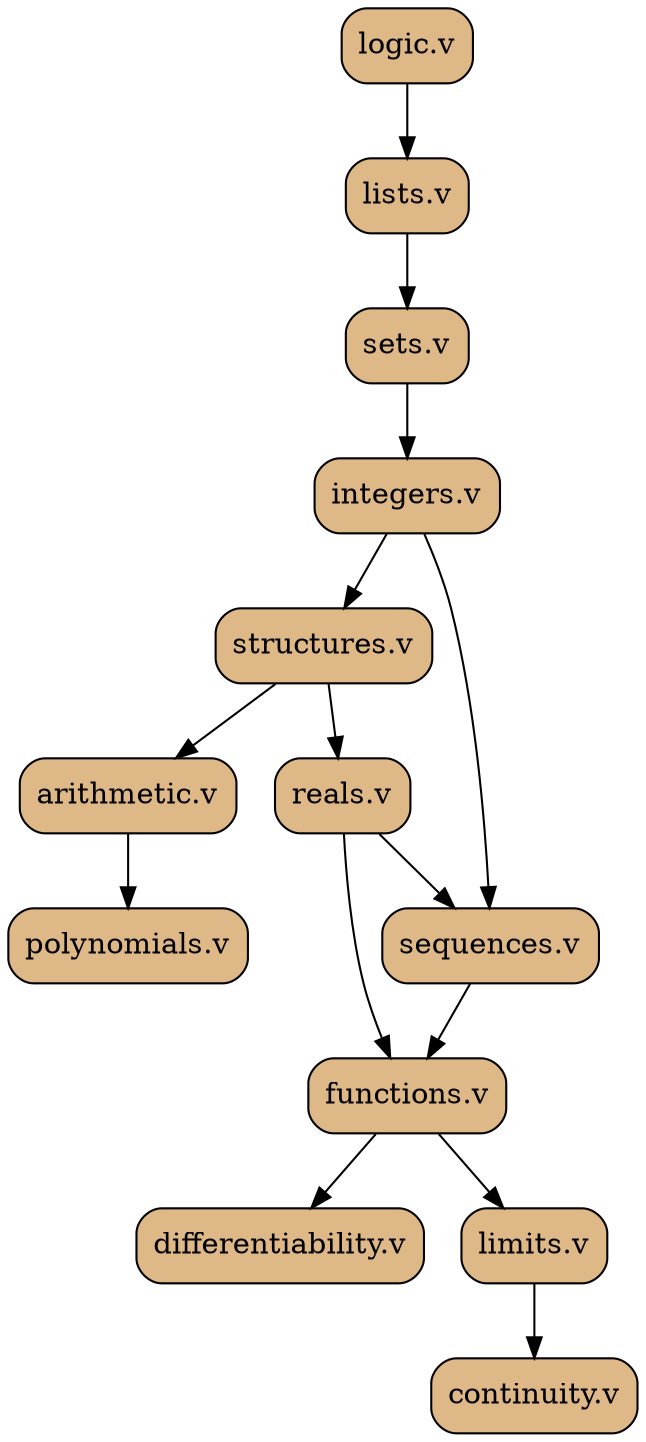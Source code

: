 digraph g{
	logic [label="logic.v", shape=box, fillcolor="burlywood", style="filled,rounded"];
	lists [label="lists.v", shape=box, fillcolor="burlywood", style="filled,rounded"];
	sets [label="sets.v", shape=box, fillcolor="burlywood", style="filled,rounded"];
	integers [label="integers.v", shape=box, fillcolor="burlywood", style="filled,rounded"];
	structures [label="structures.v", shape=box, fillcolor="burlywood", style="filled,rounded"];
	reals [label="reals.v", shape=box, fillcolor="burlywood", style="filled,rounded"];
	functions [label="functions.v", shape=box, fillcolor="burlywood", style="filled,rounded"];
	differentiability [label="differentiability.v", shape=box, fillcolor="burlywood", style="filled,rounded"];
	polynomials [label="polynomials.v", shape=box, fillcolor="burlywood", style="filled,rounded"];
	sequences [label="sequences.v", shape=box, fillcolor="burlywood", style="filled,rounded"];
	limits [label="limits.v", shape=box, fillcolor="burlywood", style="filled,rounded"];
	continuity [label="continuity.v", shape=box, fillcolor="burlywood", style="filled,rounded"];
	arithmetic [label="arithmetic.v", shape=box, fillcolor="burlywood", style="filled,rounded"];
	logic -> lists
	lists -> sets
	sets -> integers
	integers -> structures
	structures -> reals
	structures -> arithmetic
	arithmetic -> polynomials
	integers -> sequences
	reals -> sequences
	sequences -> functions
	reals -> functions
	functions -> differentiability
	functions -> limits
	limits -> continuity
}

